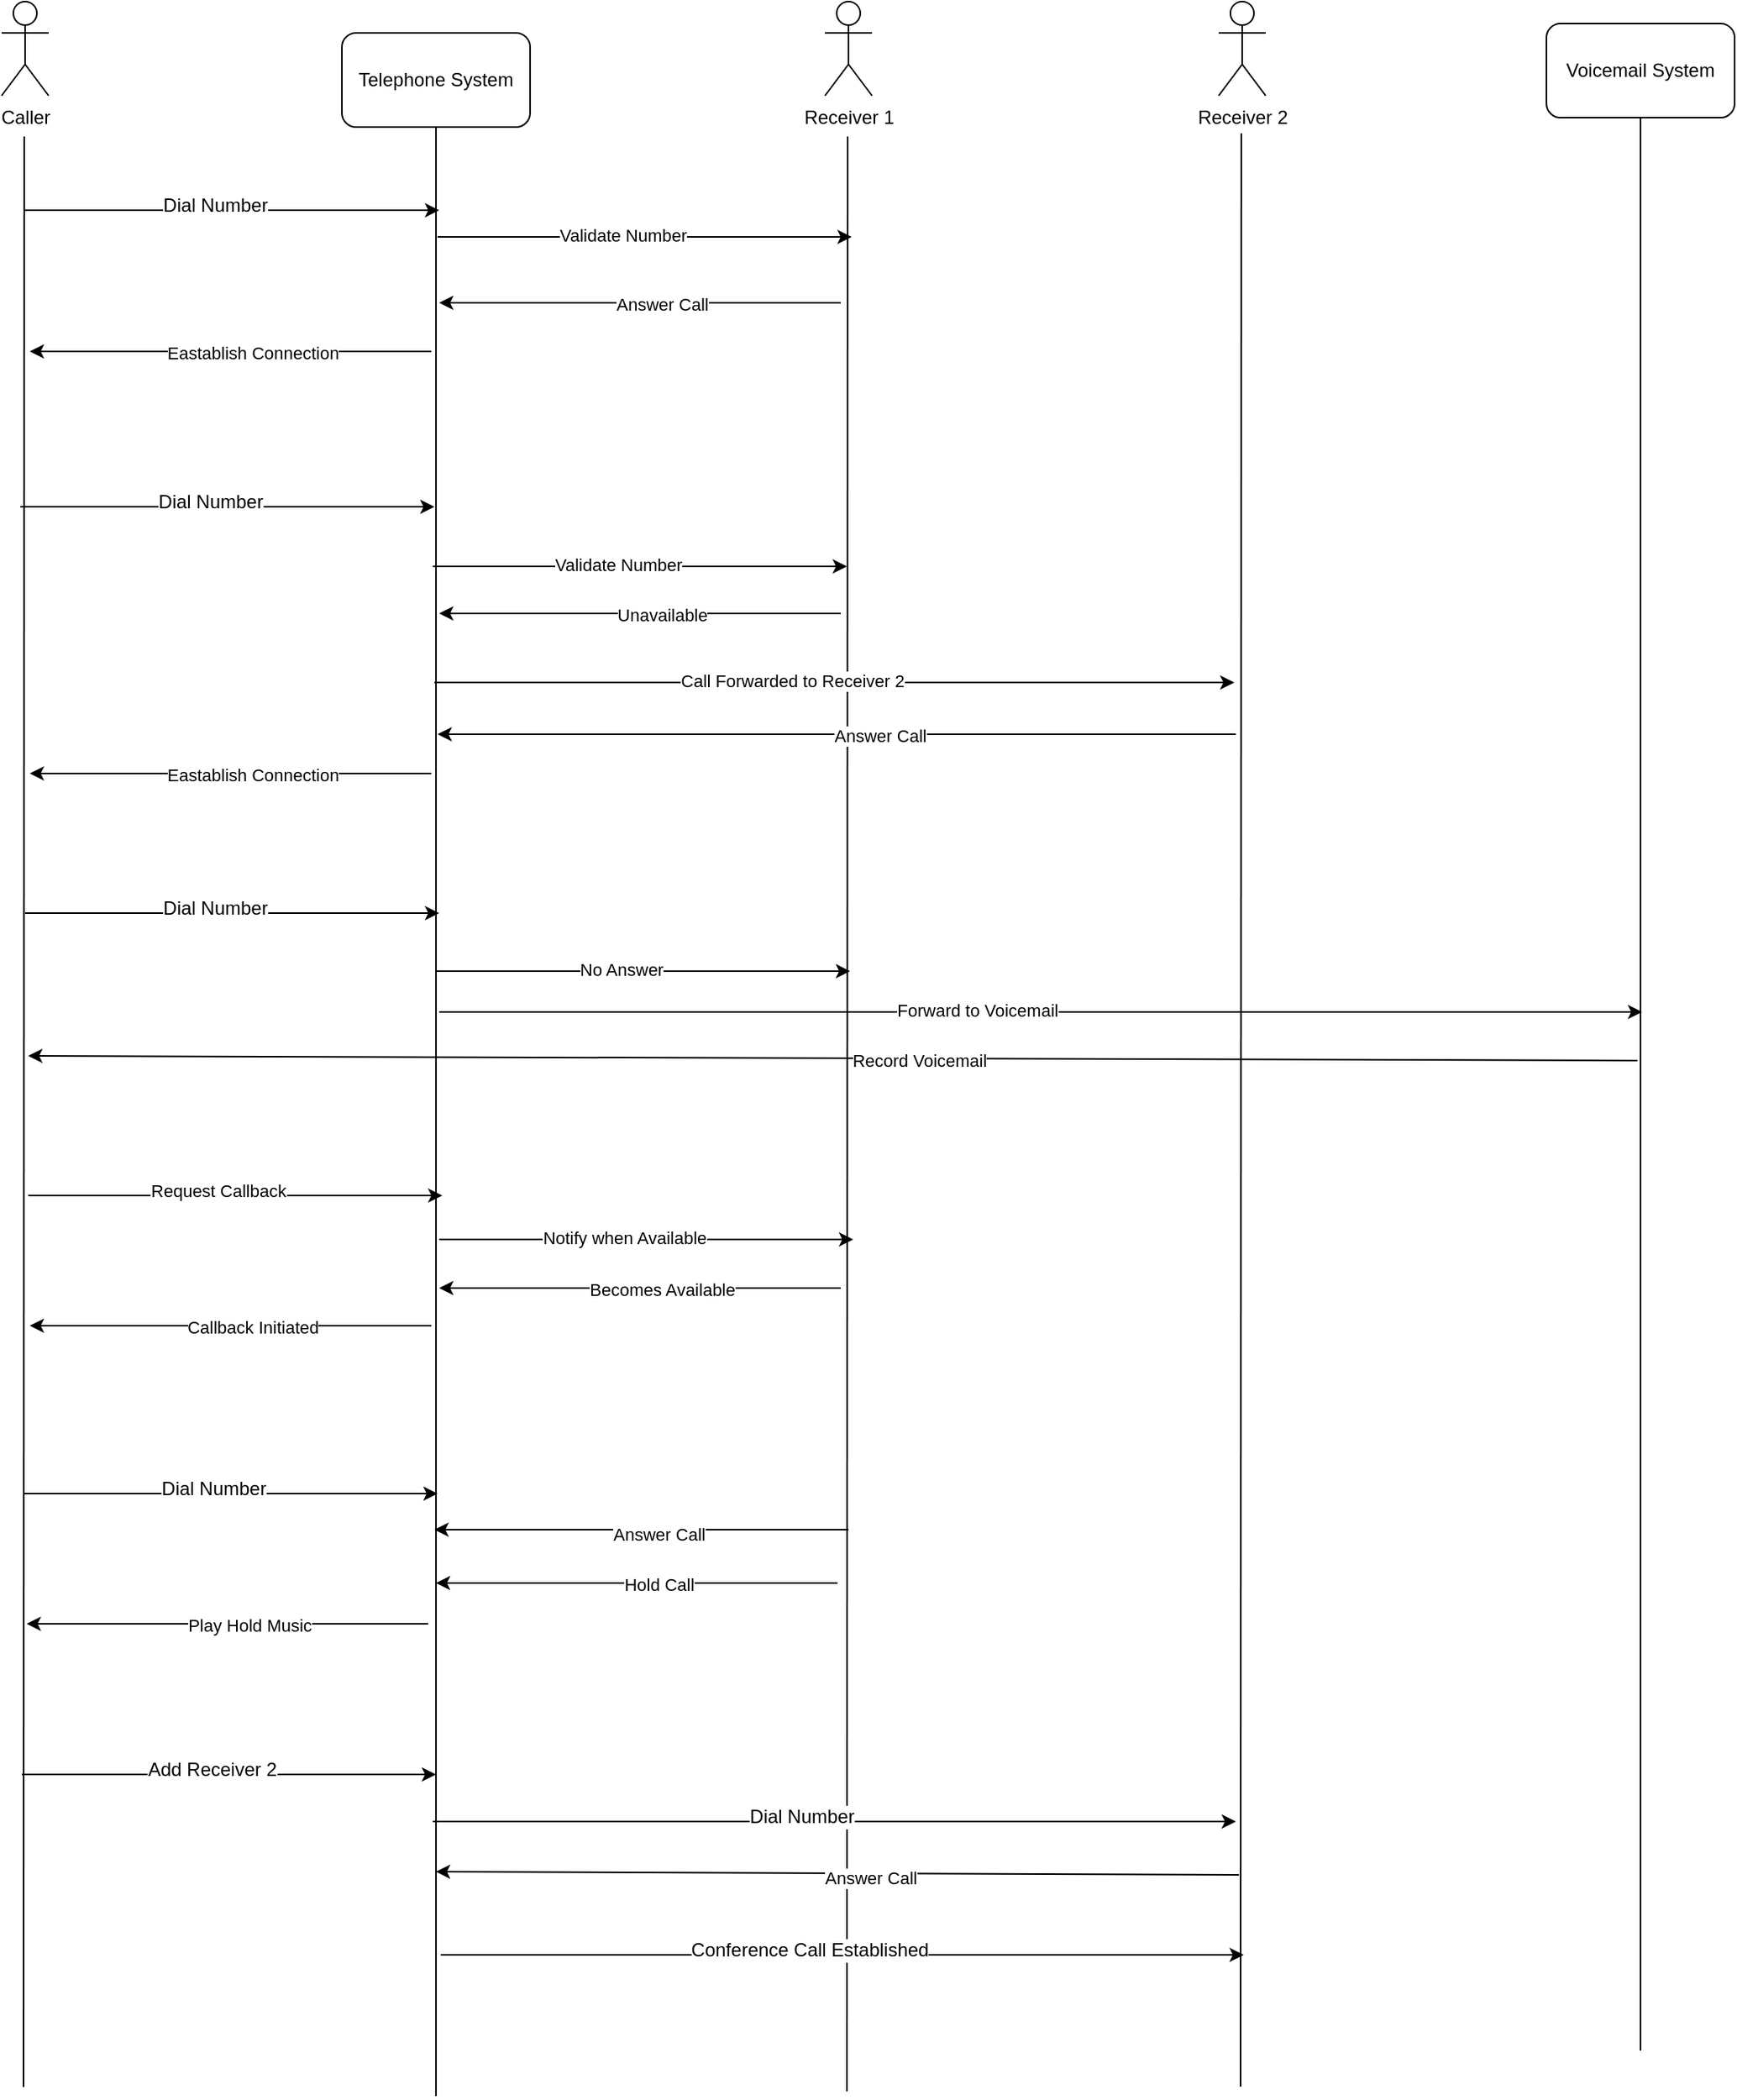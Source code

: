 <mxfile version="26.0.4">
  <diagram name="Page-1" id="ePalOOnEhoVpAURSG324">
    <mxGraphModel dx="2062" dy="1112" grid="0" gridSize="10" guides="1" tooltips="1" connect="1" arrows="1" fold="1" page="0" pageScale="1" pageWidth="827" pageHeight="1169" math="0" shadow="0">
      <root>
        <mxCell id="0" />
        <mxCell id="1" parent="0" />
        <mxCell id="xlEux_evLQKR6wJW_xwB-1" value="" style="endArrow=none;html=1;rounded=0;fontSize=12;startSize=8;endSize=8;curved=1;entryX=0.5;entryY=1;entryDx=0;entryDy=0;" edge="1" parent="1" target="xlEux_evLQKR6wJW_xwB-4">
          <mxGeometry width="50" height="50" relative="1" as="geometry">
            <mxPoint x="-351" y="1132" as="sourcePoint" />
            <mxPoint x="-314.56" y="-109" as="targetPoint" />
          </mxGeometry>
        </mxCell>
        <mxCell id="xlEux_evLQKR6wJW_xwB-2" value="" style="endArrow=none;html=1;rounded=0;fontSize=12;startSize=8;endSize=8;curved=1;" edge="1" parent="1">
          <mxGeometry width="50" height="50" relative="1" as="geometry">
            <mxPoint x="-614" y="1126.222" as="sourcePoint" />
            <mxPoint x="-613.56" y="-117.0" as="targetPoint" />
          </mxGeometry>
        </mxCell>
        <mxCell id="xlEux_evLQKR6wJW_xwB-4" value="Telephone System" style="rounded=1;whiteSpace=wrap;html=1;" vertex="1" parent="1">
          <mxGeometry x="-411" y="-183" width="120" height="60" as="geometry" />
        </mxCell>
        <mxCell id="xlEux_evLQKR6wJW_xwB-5" value="" style="endArrow=none;html=1;rounded=0;fontSize=12;startSize=8;endSize=8;curved=1;" edge="1" parent="1">
          <mxGeometry width="50" height="50" relative="1" as="geometry">
            <mxPoint x="162" y="1126" as="sourcePoint" />
            <mxPoint x="162.44" y="-119" as="targetPoint" />
          </mxGeometry>
        </mxCell>
        <mxCell id="xlEux_evLQKR6wJW_xwB-6" value="" style="endArrow=none;html=1;rounded=0;fontSize=12;startSize=8;endSize=8;curved=1;" edge="1" parent="1">
          <mxGeometry width="50" height="50" relative="1" as="geometry">
            <mxPoint x="-89" y="1129" as="sourcePoint" />
            <mxPoint x="-88.56" y="-117" as="targetPoint" />
          </mxGeometry>
        </mxCell>
        <mxCell id="xlEux_evLQKR6wJW_xwB-7" value="" style="endArrow=none;html=1;rounded=0;fontSize=12;startSize=8;endSize=8;curved=1;entryX=0.5;entryY=1;entryDx=0;entryDy=0;" edge="1" parent="1" target="xlEux_evLQKR6wJW_xwB-8">
          <mxGeometry width="50" height="50" relative="1" as="geometry">
            <mxPoint x="417" y="1103" as="sourcePoint" />
            <mxPoint x="416.44" y="-109" as="targetPoint" />
          </mxGeometry>
        </mxCell>
        <mxCell id="xlEux_evLQKR6wJW_xwB-8" value="Voicemail System" style="rounded=1;whiteSpace=wrap;html=1;" vertex="1" parent="1">
          <mxGeometry x="357" y="-189" width="120" height="60" as="geometry" />
        </mxCell>
        <mxCell id="xlEux_evLQKR6wJW_xwB-9" value="Caller" style="shape=umlActor;verticalLabelPosition=bottom;verticalAlign=top;html=1;" vertex="1" parent="1">
          <mxGeometry x="-628" y="-203" width="30" height="60" as="geometry" />
        </mxCell>
        <mxCell id="xlEux_evLQKR6wJW_xwB-10" value="Receiver 1" style="shape=umlActor;verticalLabelPosition=bottom;verticalAlign=top;html=1;" vertex="1" parent="1">
          <mxGeometry x="-103" y="-203" width="30" height="60" as="geometry" />
        </mxCell>
        <mxCell id="xlEux_evLQKR6wJW_xwB-11" value="Receiver 2" style="shape=umlActor;verticalLabelPosition=bottom;verticalAlign=top;html=1;" vertex="1" parent="1">
          <mxGeometry x="148" y="-203" width="30" height="60" as="geometry" />
        </mxCell>
        <mxCell id="xlEux_evLQKR6wJW_xwB-17" value="" style="endArrow=classic;html=1;rounded=0;" edge="1" parent="1">
          <mxGeometry width="50" height="50" relative="1" as="geometry">
            <mxPoint x="-613" y="-70" as="sourcePoint" />
            <mxPoint x="-349" y="-70" as="targetPoint" />
          </mxGeometry>
        </mxCell>
        <mxCell id="xlEux_evLQKR6wJW_xwB-18" value="&lt;font style=&quot;font-size: 12px;&quot;&gt;Dial Number&lt;/font&gt;" style="edgeLabel;html=1;align=center;verticalAlign=middle;resizable=0;points=[];" vertex="1" connectable="0" parent="xlEux_evLQKR6wJW_xwB-17">
          <mxGeometry x="-0.083" y="3" relative="1" as="geometry">
            <mxPoint as="offset" />
          </mxGeometry>
        </mxCell>
        <mxCell id="xlEux_evLQKR6wJW_xwB-19" value="" style="endArrow=classic;html=1;rounded=0;" edge="1" parent="1">
          <mxGeometry width="50" height="50" relative="1" as="geometry">
            <mxPoint x="-350" y="-53" as="sourcePoint" />
            <mxPoint x="-86" y="-53" as="targetPoint" />
          </mxGeometry>
        </mxCell>
        <mxCell id="xlEux_evLQKR6wJW_xwB-21" value="Validate Number" style="edgeLabel;html=1;align=center;verticalAlign=middle;resizable=0;points=[];" vertex="1" connectable="0" parent="xlEux_evLQKR6wJW_xwB-19">
          <mxGeometry x="-0.106" y="1" relative="1" as="geometry">
            <mxPoint as="offset" />
          </mxGeometry>
        </mxCell>
        <mxCell id="xlEux_evLQKR6wJW_xwB-22" value="" style="endArrow=classic;html=1;rounded=0;" edge="1" parent="1">
          <mxGeometry width="50" height="50" relative="1" as="geometry">
            <mxPoint x="-93" y="-11" as="sourcePoint" />
            <mxPoint x="-349" y="-11" as="targetPoint" />
          </mxGeometry>
        </mxCell>
        <mxCell id="xlEux_evLQKR6wJW_xwB-23" value="Answer Call" style="edgeLabel;html=1;align=center;verticalAlign=middle;resizable=0;points=[];" vertex="1" connectable="0" parent="xlEux_evLQKR6wJW_xwB-22">
          <mxGeometry x="-0.106" y="1" relative="1" as="geometry">
            <mxPoint as="offset" />
          </mxGeometry>
        </mxCell>
        <mxCell id="xlEux_evLQKR6wJW_xwB-24" value="" style="endArrow=classic;html=1;rounded=0;" edge="1" parent="1">
          <mxGeometry width="50" height="50" relative="1" as="geometry">
            <mxPoint x="-354" y="20" as="sourcePoint" />
            <mxPoint x="-610" y="20" as="targetPoint" />
          </mxGeometry>
        </mxCell>
        <mxCell id="xlEux_evLQKR6wJW_xwB-25" value="Eastablish Connection" style="edgeLabel;html=1;align=center;verticalAlign=middle;resizable=0;points=[];" vertex="1" connectable="0" parent="xlEux_evLQKR6wJW_xwB-24">
          <mxGeometry x="-0.106" y="1" relative="1" as="geometry">
            <mxPoint as="offset" />
          </mxGeometry>
        </mxCell>
        <mxCell id="xlEux_evLQKR6wJW_xwB-26" value="" style="endArrow=classic;html=1;rounded=0;" edge="1" parent="1">
          <mxGeometry width="50" height="50" relative="1" as="geometry">
            <mxPoint x="-616" y="119" as="sourcePoint" />
            <mxPoint x="-352" y="119" as="targetPoint" />
          </mxGeometry>
        </mxCell>
        <mxCell id="xlEux_evLQKR6wJW_xwB-27" value="&lt;font style=&quot;font-size: 12px;&quot;&gt;Dial Number&lt;/font&gt;" style="edgeLabel;html=1;align=center;verticalAlign=middle;resizable=0;points=[];" vertex="1" connectable="0" parent="xlEux_evLQKR6wJW_xwB-26">
          <mxGeometry x="-0.083" y="3" relative="1" as="geometry">
            <mxPoint as="offset" />
          </mxGeometry>
        </mxCell>
        <mxCell id="xlEux_evLQKR6wJW_xwB-28" value="" style="endArrow=classic;html=1;rounded=0;" edge="1" parent="1">
          <mxGeometry width="50" height="50" relative="1" as="geometry">
            <mxPoint x="-353" y="157" as="sourcePoint" />
            <mxPoint x="-89" y="157" as="targetPoint" />
          </mxGeometry>
        </mxCell>
        <mxCell id="xlEux_evLQKR6wJW_xwB-29" value="Validate Number" style="edgeLabel;html=1;align=center;verticalAlign=middle;resizable=0;points=[];" vertex="1" connectable="0" parent="xlEux_evLQKR6wJW_xwB-28">
          <mxGeometry x="-0.106" y="1" relative="1" as="geometry">
            <mxPoint as="offset" />
          </mxGeometry>
        </mxCell>
        <mxCell id="xlEux_evLQKR6wJW_xwB-30" value="" style="endArrow=classic;html=1;rounded=0;" edge="1" parent="1">
          <mxGeometry width="50" height="50" relative="1" as="geometry">
            <mxPoint x="-93" y="187" as="sourcePoint" />
            <mxPoint x="-349" y="187" as="targetPoint" />
          </mxGeometry>
        </mxCell>
        <mxCell id="xlEux_evLQKR6wJW_xwB-31" value="Unavailable" style="edgeLabel;html=1;align=center;verticalAlign=middle;resizable=0;points=[];" vertex="1" connectable="0" parent="xlEux_evLQKR6wJW_xwB-30">
          <mxGeometry x="-0.106" y="1" relative="1" as="geometry">
            <mxPoint as="offset" />
          </mxGeometry>
        </mxCell>
        <mxCell id="xlEux_evLQKR6wJW_xwB-32" value="" style="endArrow=classic;html=1;rounded=0;" edge="1" parent="1">
          <mxGeometry width="50" height="50" relative="1" as="geometry">
            <mxPoint x="-352" y="231" as="sourcePoint" />
            <mxPoint x="158" y="231" as="targetPoint" />
          </mxGeometry>
        </mxCell>
        <mxCell id="xlEux_evLQKR6wJW_xwB-33" value="Call Forwarded to Receiver 2" style="edgeLabel;html=1;align=center;verticalAlign=middle;resizable=0;points=[];" vertex="1" connectable="0" parent="xlEux_evLQKR6wJW_xwB-32">
          <mxGeometry x="-0.106" y="1" relative="1" as="geometry">
            <mxPoint as="offset" />
          </mxGeometry>
        </mxCell>
        <mxCell id="xlEux_evLQKR6wJW_xwB-34" value="" style="endArrow=classic;html=1;rounded=0;" edge="1" parent="1">
          <mxGeometry width="50" height="50" relative="1" as="geometry">
            <mxPoint x="159" y="264" as="sourcePoint" />
            <mxPoint x="-350" y="264" as="targetPoint" />
          </mxGeometry>
        </mxCell>
        <mxCell id="xlEux_evLQKR6wJW_xwB-35" value="Answer Call" style="edgeLabel;html=1;align=center;verticalAlign=middle;resizable=0;points=[];" vertex="1" connectable="0" parent="xlEux_evLQKR6wJW_xwB-34">
          <mxGeometry x="-0.106" y="1" relative="1" as="geometry">
            <mxPoint as="offset" />
          </mxGeometry>
        </mxCell>
        <mxCell id="xlEux_evLQKR6wJW_xwB-36" value="" style="endArrow=classic;html=1;rounded=0;" edge="1" parent="1">
          <mxGeometry width="50" height="50" relative="1" as="geometry">
            <mxPoint x="-354" y="289" as="sourcePoint" />
            <mxPoint x="-610" y="289" as="targetPoint" />
          </mxGeometry>
        </mxCell>
        <mxCell id="xlEux_evLQKR6wJW_xwB-37" value="Eastablish Connection" style="edgeLabel;html=1;align=center;verticalAlign=middle;resizable=0;points=[];" vertex="1" connectable="0" parent="xlEux_evLQKR6wJW_xwB-36">
          <mxGeometry x="-0.106" y="1" relative="1" as="geometry">
            <mxPoint as="offset" />
          </mxGeometry>
        </mxCell>
        <mxCell id="xlEux_evLQKR6wJW_xwB-38" value="" style="endArrow=classic;html=1;rounded=0;" edge="1" parent="1">
          <mxGeometry width="50" height="50" relative="1" as="geometry">
            <mxPoint x="-613" y="378" as="sourcePoint" />
            <mxPoint x="-349" y="378" as="targetPoint" />
          </mxGeometry>
        </mxCell>
        <mxCell id="xlEux_evLQKR6wJW_xwB-39" value="&lt;font style=&quot;font-size: 12px;&quot;&gt;Dial Number&lt;/font&gt;" style="edgeLabel;html=1;align=center;verticalAlign=middle;resizable=0;points=[];" vertex="1" connectable="0" parent="xlEux_evLQKR6wJW_xwB-38">
          <mxGeometry x="-0.083" y="3" relative="1" as="geometry">
            <mxPoint as="offset" />
          </mxGeometry>
        </mxCell>
        <mxCell id="xlEux_evLQKR6wJW_xwB-40" value="" style="endArrow=classic;html=1;rounded=0;" edge="1" parent="1">
          <mxGeometry width="50" height="50" relative="1" as="geometry">
            <mxPoint x="-351" y="415" as="sourcePoint" />
            <mxPoint x="-87" y="415" as="targetPoint" />
          </mxGeometry>
        </mxCell>
        <mxCell id="xlEux_evLQKR6wJW_xwB-41" value="No Answer" style="edgeLabel;html=1;align=center;verticalAlign=middle;resizable=0;points=[];" vertex="1" connectable="0" parent="xlEux_evLQKR6wJW_xwB-40">
          <mxGeometry x="-0.106" y="1" relative="1" as="geometry">
            <mxPoint as="offset" />
          </mxGeometry>
        </mxCell>
        <mxCell id="xlEux_evLQKR6wJW_xwB-42" value="" style="endArrow=classic;html=1;rounded=0;" edge="1" parent="1">
          <mxGeometry width="50" height="50" relative="1" as="geometry">
            <mxPoint x="-349" y="441" as="sourcePoint" />
            <mxPoint x="418" y="441" as="targetPoint" />
          </mxGeometry>
        </mxCell>
        <mxCell id="xlEux_evLQKR6wJW_xwB-43" value="Forward to Voicemail" style="edgeLabel;html=1;align=center;verticalAlign=middle;resizable=0;points=[];" vertex="1" connectable="0" parent="xlEux_evLQKR6wJW_xwB-42">
          <mxGeometry x="-0.106" y="1" relative="1" as="geometry">
            <mxPoint as="offset" />
          </mxGeometry>
        </mxCell>
        <mxCell id="xlEux_evLQKR6wJW_xwB-44" value="" style="endArrow=classic;html=1;rounded=0;" edge="1" parent="1">
          <mxGeometry width="50" height="50" relative="1" as="geometry">
            <mxPoint x="415" y="472" as="sourcePoint" />
            <mxPoint x="-611" y="469" as="targetPoint" />
          </mxGeometry>
        </mxCell>
        <mxCell id="xlEux_evLQKR6wJW_xwB-45" value="Record Voicemail" style="edgeLabel;html=1;align=center;verticalAlign=middle;resizable=0;points=[];" vertex="1" connectable="0" parent="xlEux_evLQKR6wJW_xwB-44">
          <mxGeometry x="-0.106" y="1" relative="1" as="geometry">
            <mxPoint as="offset" />
          </mxGeometry>
        </mxCell>
        <mxCell id="xlEux_evLQKR6wJW_xwB-46" value="" style="endArrow=classic;html=1;rounded=0;" edge="1" parent="1">
          <mxGeometry width="50" height="50" relative="1" as="geometry">
            <mxPoint x="-611" y="558" as="sourcePoint" />
            <mxPoint x="-347" y="558" as="targetPoint" />
          </mxGeometry>
        </mxCell>
        <mxCell id="xlEux_evLQKR6wJW_xwB-47" value="Request Callback" style="edgeLabel;html=1;align=center;verticalAlign=middle;resizable=0;points=[];" vertex="1" connectable="0" parent="xlEux_evLQKR6wJW_xwB-46">
          <mxGeometry x="-0.083" y="3" relative="1" as="geometry">
            <mxPoint as="offset" />
          </mxGeometry>
        </mxCell>
        <mxCell id="xlEux_evLQKR6wJW_xwB-48" value="" style="endArrow=classic;html=1;rounded=0;" edge="1" parent="1">
          <mxGeometry width="50" height="50" relative="1" as="geometry">
            <mxPoint x="-349" y="586" as="sourcePoint" />
            <mxPoint x="-85" y="586" as="targetPoint" />
          </mxGeometry>
        </mxCell>
        <mxCell id="xlEux_evLQKR6wJW_xwB-49" value="Notify when Available" style="edgeLabel;html=1;align=center;verticalAlign=middle;resizable=0;points=[];" vertex="1" connectable="0" parent="xlEux_evLQKR6wJW_xwB-48">
          <mxGeometry x="-0.106" y="1" relative="1" as="geometry">
            <mxPoint as="offset" />
          </mxGeometry>
        </mxCell>
        <mxCell id="xlEux_evLQKR6wJW_xwB-50" value="" style="endArrow=classic;html=1;rounded=0;" edge="1" parent="1">
          <mxGeometry width="50" height="50" relative="1" as="geometry">
            <mxPoint x="-93" y="617" as="sourcePoint" />
            <mxPoint x="-349" y="617" as="targetPoint" />
          </mxGeometry>
        </mxCell>
        <mxCell id="xlEux_evLQKR6wJW_xwB-51" value="Becomes Available" style="edgeLabel;html=1;align=center;verticalAlign=middle;resizable=0;points=[];" vertex="1" connectable="0" parent="xlEux_evLQKR6wJW_xwB-50">
          <mxGeometry x="-0.106" y="1" relative="1" as="geometry">
            <mxPoint as="offset" />
          </mxGeometry>
        </mxCell>
        <mxCell id="xlEux_evLQKR6wJW_xwB-52" value="" style="endArrow=classic;html=1;rounded=0;" edge="1" parent="1">
          <mxGeometry width="50" height="50" relative="1" as="geometry">
            <mxPoint x="-354" y="641" as="sourcePoint" />
            <mxPoint x="-610" y="641" as="targetPoint" />
          </mxGeometry>
        </mxCell>
        <mxCell id="xlEux_evLQKR6wJW_xwB-53" value="Callback Initiated" style="edgeLabel;html=1;align=center;verticalAlign=middle;resizable=0;points=[];" vertex="1" connectable="0" parent="xlEux_evLQKR6wJW_xwB-52">
          <mxGeometry x="-0.106" y="1" relative="1" as="geometry">
            <mxPoint as="offset" />
          </mxGeometry>
        </mxCell>
        <mxCell id="xlEux_evLQKR6wJW_xwB-54" value="" style="endArrow=classic;html=1;rounded=0;" edge="1" parent="1">
          <mxGeometry width="50" height="50" relative="1" as="geometry">
            <mxPoint x="-614" y="748" as="sourcePoint" />
            <mxPoint x="-350" y="748" as="targetPoint" />
          </mxGeometry>
        </mxCell>
        <mxCell id="xlEux_evLQKR6wJW_xwB-55" value="&lt;font style=&quot;font-size: 12px;&quot;&gt;Dial Number&lt;/font&gt;" style="edgeLabel;html=1;align=center;verticalAlign=middle;resizable=0;points=[];" vertex="1" connectable="0" parent="xlEux_evLQKR6wJW_xwB-54">
          <mxGeometry x="-0.083" y="3" relative="1" as="geometry">
            <mxPoint as="offset" />
          </mxGeometry>
        </mxCell>
        <mxCell id="xlEux_evLQKR6wJW_xwB-56" value="" style="endArrow=classic;html=1;rounded=0;" edge="1" parent="1">
          <mxGeometry width="50" height="50" relative="1" as="geometry">
            <mxPoint x="-88" y="771" as="sourcePoint" />
            <mxPoint x="-352" y="771" as="targetPoint" />
          </mxGeometry>
        </mxCell>
        <mxCell id="xlEux_evLQKR6wJW_xwB-57" value="Answer Call" style="edgeLabel;html=1;align=center;verticalAlign=middle;resizable=0;points=[];" vertex="1" connectable="0" parent="xlEux_evLQKR6wJW_xwB-56">
          <mxGeometry x="-0.083" y="3" relative="1" as="geometry">
            <mxPoint as="offset" />
          </mxGeometry>
        </mxCell>
        <mxCell id="xlEux_evLQKR6wJW_xwB-58" value="" style="endArrow=classic;html=1;rounded=0;" edge="1" parent="1">
          <mxGeometry width="50" height="50" relative="1" as="geometry">
            <mxPoint x="-95" y="805" as="sourcePoint" />
            <mxPoint x="-351" y="805" as="targetPoint" />
          </mxGeometry>
        </mxCell>
        <mxCell id="xlEux_evLQKR6wJW_xwB-59" value="Hold Call" style="edgeLabel;html=1;align=center;verticalAlign=middle;resizable=0;points=[];" vertex="1" connectable="0" parent="xlEux_evLQKR6wJW_xwB-58">
          <mxGeometry x="-0.106" y="1" relative="1" as="geometry">
            <mxPoint as="offset" />
          </mxGeometry>
        </mxCell>
        <mxCell id="xlEux_evLQKR6wJW_xwB-60" value="" style="endArrow=classic;html=1;rounded=0;" edge="1" parent="1">
          <mxGeometry width="50" height="50" relative="1" as="geometry">
            <mxPoint x="-356" y="831" as="sourcePoint" />
            <mxPoint x="-612" y="831" as="targetPoint" />
          </mxGeometry>
        </mxCell>
        <mxCell id="xlEux_evLQKR6wJW_xwB-61" value="Play Hold Music" style="edgeLabel;html=1;align=center;verticalAlign=middle;resizable=0;points=[];" vertex="1" connectable="0" parent="xlEux_evLQKR6wJW_xwB-60">
          <mxGeometry x="-0.106" y="1" relative="1" as="geometry">
            <mxPoint as="offset" />
          </mxGeometry>
        </mxCell>
        <mxCell id="xlEux_evLQKR6wJW_xwB-62" value="" style="endArrow=classic;html=1;rounded=0;" edge="1" parent="1">
          <mxGeometry width="50" height="50" relative="1" as="geometry">
            <mxPoint x="-615" y="927" as="sourcePoint" />
            <mxPoint x="-351" y="927" as="targetPoint" />
          </mxGeometry>
        </mxCell>
        <mxCell id="xlEux_evLQKR6wJW_xwB-63" value="&lt;font style=&quot;font-size: 12px;&quot;&gt;Add Receiver 2&lt;/font&gt;" style="edgeLabel;html=1;align=center;verticalAlign=middle;resizable=0;points=[];" vertex="1" connectable="0" parent="xlEux_evLQKR6wJW_xwB-62">
          <mxGeometry x="-0.083" y="3" relative="1" as="geometry">
            <mxPoint as="offset" />
          </mxGeometry>
        </mxCell>
        <mxCell id="xlEux_evLQKR6wJW_xwB-64" value="" style="endArrow=classic;html=1;rounded=0;" edge="1" parent="1">
          <mxGeometry width="50" height="50" relative="1" as="geometry">
            <mxPoint x="-353" y="957" as="sourcePoint" />
            <mxPoint x="159" y="957" as="targetPoint" />
          </mxGeometry>
        </mxCell>
        <mxCell id="xlEux_evLQKR6wJW_xwB-65" value="&lt;font style=&quot;font-size: 12px;&quot;&gt;Dial Number&lt;/font&gt;" style="edgeLabel;html=1;align=center;verticalAlign=middle;resizable=0;points=[];" vertex="1" connectable="0" parent="xlEux_evLQKR6wJW_xwB-64">
          <mxGeometry x="-0.083" y="3" relative="1" as="geometry">
            <mxPoint as="offset" />
          </mxGeometry>
        </mxCell>
        <mxCell id="xlEux_evLQKR6wJW_xwB-66" value="" style="endArrow=classic;html=1;rounded=0;" edge="1" parent="1">
          <mxGeometry width="50" height="50" relative="1" as="geometry">
            <mxPoint x="161" y="991" as="sourcePoint" />
            <mxPoint x="-351" y="989" as="targetPoint" />
          </mxGeometry>
        </mxCell>
        <mxCell id="xlEux_evLQKR6wJW_xwB-67" value="Answer Call" style="edgeLabel;html=1;align=center;verticalAlign=middle;resizable=0;points=[];" vertex="1" connectable="0" parent="xlEux_evLQKR6wJW_xwB-66">
          <mxGeometry x="-0.083" y="3" relative="1" as="geometry">
            <mxPoint as="offset" />
          </mxGeometry>
        </mxCell>
        <mxCell id="xlEux_evLQKR6wJW_xwB-68" value="" style="endArrow=classic;html=1;rounded=0;" edge="1" parent="1">
          <mxGeometry width="50" height="50" relative="1" as="geometry">
            <mxPoint x="-348" y="1042" as="sourcePoint" />
            <mxPoint x="164" y="1042" as="targetPoint" />
          </mxGeometry>
        </mxCell>
        <mxCell id="xlEux_evLQKR6wJW_xwB-69" value="&lt;font style=&quot;font-size: 12px;&quot;&gt;Conference Call Established&lt;/font&gt;" style="edgeLabel;html=1;align=center;verticalAlign=middle;resizable=0;points=[];" vertex="1" connectable="0" parent="xlEux_evLQKR6wJW_xwB-68">
          <mxGeometry x="-0.083" y="3" relative="1" as="geometry">
            <mxPoint as="offset" />
          </mxGeometry>
        </mxCell>
      </root>
    </mxGraphModel>
  </diagram>
</mxfile>

